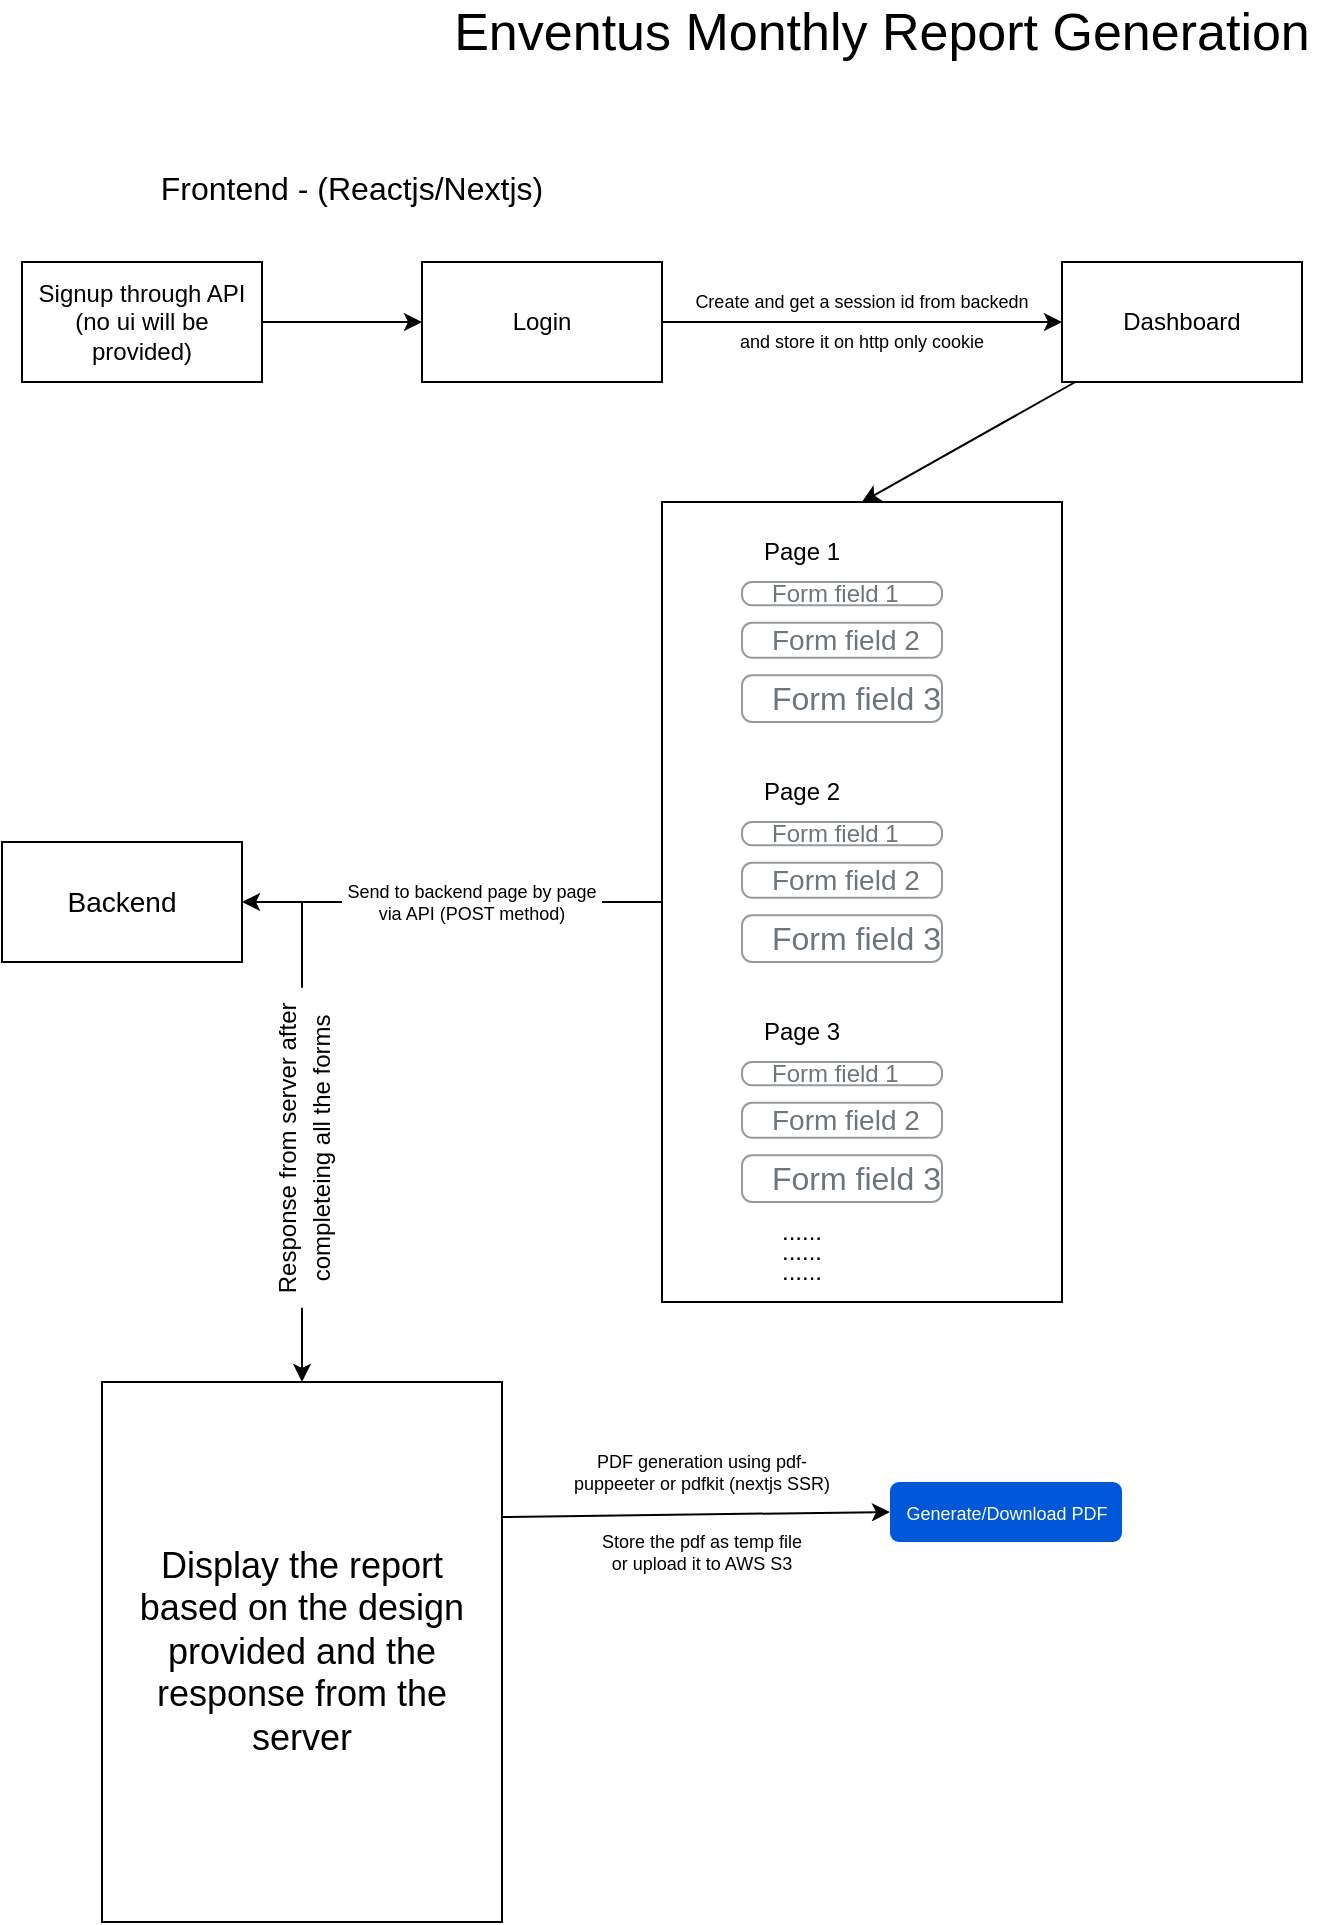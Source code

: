 <mxfile>
    <diagram id="tjr0KV7zV0hN4LQD4Q6c" name="Page-1">
        <mxGraphModel dx="1155" dy="649" grid="1" gridSize="10" guides="1" tooltips="1" connect="1" arrows="1" fold="1" page="1" pageScale="1" pageWidth="850" pageHeight="1100" math="0" shadow="0">
            <root>
                <mxCell id="0"/>
                <mxCell id="1" parent="0"/>
                <mxCell id="4" style="edgeStyle=none;html=1;entryX=0;entryY=0.5;entryDx=0;entryDy=0;" edge="1" parent="1" source="2" target="3">
                    <mxGeometry relative="1" as="geometry"/>
                </mxCell>
                <mxCell id="2" value="Signup through API (no ui will be provided)" style="rounded=0;whiteSpace=wrap;html=1;" vertex="1" parent="1">
                    <mxGeometry x="40" y="160" width="120" height="60" as="geometry"/>
                </mxCell>
                <mxCell id="6" style="edgeStyle=none;html=1;entryX=0;entryY=0.5;entryDx=0;entryDy=0;" edge="1" parent="1" source="3" target="5">
                    <mxGeometry relative="1" as="geometry"/>
                </mxCell>
                <mxCell id="3" value="Login" style="rounded=0;whiteSpace=wrap;html=1;" vertex="1" parent="1">
                    <mxGeometry x="240" y="160" width="120" height="60" as="geometry"/>
                </mxCell>
                <mxCell id="34" style="edgeStyle=none;html=1;entryX=0.5;entryY=0;entryDx=0;entryDy=0;" edge="1" parent="1" source="5" target="16">
                    <mxGeometry relative="1" as="geometry"/>
                </mxCell>
                <mxCell id="5" value="Dashboard" style="rounded=0;whiteSpace=wrap;html=1;" vertex="1" parent="1">
                    <mxGeometry x="560" y="160" width="120" height="60" as="geometry"/>
                </mxCell>
                <mxCell id="44" style="edgeStyle=none;html=1;entryX=1;entryY=0.5;entryDx=0;entryDy=0;fontSize=14;startArrow=none;" edge="1" parent="1" source="40" target="43">
                    <mxGeometry relative="1" as="geometry"/>
                </mxCell>
                <mxCell id="16" value="" style="rounded=0;whiteSpace=wrap;html=1;" vertex="1" parent="1">
                    <mxGeometry x="360" y="280" width="200" height="400" as="geometry"/>
                </mxCell>
                <mxCell id="18" value="" style="group" vertex="1" connectable="0" parent="1">
                    <mxGeometry x="400" y="290" width="100" height="100" as="geometry"/>
                </mxCell>
                <mxCell id="14" value="" style="group" vertex="1" connectable="0" parent="18">
                    <mxGeometry y="30" width="100" height="70" as="geometry"/>
                </mxCell>
                <mxCell id="9" value="Form field 1" style="html=1;shadow=0;dashed=0;shape=mxgraph.bootstrap.rrect;rSize=5;fillColor=none;strokeColor=#999999;align=left;spacing=15;fontSize=12;fontColor=#6C767D;" vertex="1" parent="14">
                    <mxGeometry width="100" height="11.667" as="geometry"/>
                </mxCell>
                <mxCell id="11" value="Form field 2" style="html=1;shadow=0;dashed=0;shape=mxgraph.bootstrap.rrect;rSize=5;fillColor=none;strokeColor=#999999;align=left;spacing=15;fontSize=14;fontColor=#6C767D;" vertex="1" parent="14">
                    <mxGeometry y="20.417" width="100" height="17.5" as="geometry"/>
                </mxCell>
                <mxCell id="13" value="Form field 3" style="html=1;shadow=0;dashed=0;shape=mxgraph.bootstrap.rrect;rSize=5;fillColor=none;strokeColor=#999999;align=left;spacing=15;fontSize=16;fontColor=#6C767D;" vertex="1" parent="14">
                    <mxGeometry y="46.667" width="100" height="23.333" as="geometry"/>
                </mxCell>
                <mxCell id="17" value="Page 1" style="text;html=1;strokeColor=none;fillColor=none;align=center;verticalAlign=middle;whiteSpace=wrap;rounded=0;" vertex="1" parent="18">
                    <mxGeometry width="60" height="30" as="geometry"/>
                </mxCell>
                <mxCell id="19" value="" style="group" vertex="1" connectable="0" parent="1">
                    <mxGeometry x="400" y="410" width="100" height="100" as="geometry"/>
                </mxCell>
                <mxCell id="20" value="" style="group" vertex="1" connectable="0" parent="19">
                    <mxGeometry y="30" width="100" height="70" as="geometry"/>
                </mxCell>
                <mxCell id="21" value="Form field 1" style="html=1;shadow=0;dashed=0;shape=mxgraph.bootstrap.rrect;rSize=5;fillColor=none;strokeColor=#999999;align=left;spacing=15;fontSize=12;fontColor=#6C767D;" vertex="1" parent="20">
                    <mxGeometry width="100" height="11.667" as="geometry"/>
                </mxCell>
                <mxCell id="22" value="Form field 2" style="html=1;shadow=0;dashed=0;shape=mxgraph.bootstrap.rrect;rSize=5;fillColor=none;strokeColor=#999999;align=left;spacing=15;fontSize=14;fontColor=#6C767D;" vertex="1" parent="20">
                    <mxGeometry y="20.417" width="100" height="17.5" as="geometry"/>
                </mxCell>
                <mxCell id="23" value="Form field 3" style="html=1;shadow=0;dashed=0;shape=mxgraph.bootstrap.rrect;rSize=5;fillColor=none;strokeColor=#999999;align=left;spacing=15;fontSize=16;fontColor=#6C767D;" vertex="1" parent="20">
                    <mxGeometry y="46.667" width="100" height="23.333" as="geometry"/>
                </mxCell>
                <mxCell id="24" value="Page 2" style="text;html=1;strokeColor=none;fillColor=none;align=center;verticalAlign=middle;whiteSpace=wrap;rounded=0;" vertex="1" parent="19">
                    <mxGeometry width="60" height="30" as="geometry"/>
                </mxCell>
                <mxCell id="25" value="" style="group" vertex="1" connectable="0" parent="1">
                    <mxGeometry x="400" y="530" width="100" height="100" as="geometry"/>
                </mxCell>
                <mxCell id="26" value="" style="group" vertex="1" connectable="0" parent="25">
                    <mxGeometry y="30" width="100" height="70" as="geometry"/>
                </mxCell>
                <mxCell id="27" value="Form field 1" style="html=1;shadow=0;dashed=0;shape=mxgraph.bootstrap.rrect;rSize=5;fillColor=none;strokeColor=#999999;align=left;spacing=15;fontSize=12;fontColor=#6C767D;" vertex="1" parent="26">
                    <mxGeometry width="100" height="11.667" as="geometry"/>
                </mxCell>
                <mxCell id="28" value="Form field 2" style="html=1;shadow=0;dashed=0;shape=mxgraph.bootstrap.rrect;rSize=5;fillColor=none;strokeColor=#999999;align=left;spacing=15;fontSize=14;fontColor=#6C767D;" vertex="1" parent="26">
                    <mxGeometry y="20.417" width="100" height="17.5" as="geometry"/>
                </mxCell>
                <mxCell id="29" value="Form field 3" style="html=1;shadow=0;dashed=0;shape=mxgraph.bootstrap.rrect;rSize=5;fillColor=none;strokeColor=#999999;align=left;spacing=15;fontSize=16;fontColor=#6C767D;" vertex="1" parent="26">
                    <mxGeometry y="46.667" width="100" height="23.333" as="geometry"/>
                </mxCell>
                <mxCell id="30" value="Page 3" style="text;html=1;strokeColor=none;fillColor=none;align=center;verticalAlign=middle;whiteSpace=wrap;rounded=0;" vertex="1" parent="25">
                    <mxGeometry width="60" height="30" as="geometry"/>
                </mxCell>
                <mxCell id="31" value="......" style="text;html=1;strokeColor=none;fillColor=none;align=center;verticalAlign=middle;whiteSpace=wrap;rounded=0;" vertex="1" parent="1">
                    <mxGeometry x="400" y="640" width="60" height="10" as="geometry"/>
                </mxCell>
                <mxCell id="32" value="......" style="text;html=1;strokeColor=none;fillColor=none;align=center;verticalAlign=middle;whiteSpace=wrap;rounded=0;" vertex="1" parent="1">
                    <mxGeometry x="400" y="650" width="60" height="10" as="geometry"/>
                </mxCell>
                <mxCell id="33" value="......" style="text;html=1;strokeColor=none;fillColor=none;align=center;verticalAlign=middle;whiteSpace=wrap;rounded=0;" vertex="1" parent="1">
                    <mxGeometry x="400" y="660" width="60" height="10" as="geometry"/>
                </mxCell>
                <mxCell id="36" value="&lt;font style=&quot;font-size: 26px;&quot;&gt;Enventus Monthly Report Generation&lt;/font&gt;" style="text;html=1;strokeColor=none;fillColor=none;align=center;verticalAlign=middle;whiteSpace=wrap;rounded=0;" vertex="1" parent="1">
                    <mxGeometry x="240" y="30" width="460" height="30" as="geometry"/>
                </mxCell>
                <mxCell id="37" value="&lt;span style=&quot;font-size: 16px;&quot;&gt;Frontend - (Reactjs/Nextjs)&lt;/span&gt;" style="text;html=1;strokeColor=none;fillColor=none;align=center;verticalAlign=middle;whiteSpace=wrap;rounded=0;fontSize=26;" vertex="1" parent="1">
                    <mxGeometry x="80" y="100" width="250" height="40" as="geometry"/>
                </mxCell>
                <mxCell id="38" value="&lt;font style=&quot;font-size: 9px;&quot;&gt;Create and get a session id from backedn and store it on http only cookie&lt;/font&gt;" style="text;html=1;strokeColor=none;fillColor=none;align=center;verticalAlign=middle;whiteSpace=wrap;rounded=0;fontSize=16;" vertex="1" parent="1">
                    <mxGeometry x="370" y="172" width="180" height="30" as="geometry"/>
                </mxCell>
                <mxCell id="43" value="&lt;font style=&quot;font-size: 14px;&quot;&gt;Backend&lt;/font&gt;" style="rounded=0;whiteSpace=wrap;html=1;fontSize=9;" vertex="1" parent="1">
                    <mxGeometry x="30" y="450" width="120" height="60" as="geometry"/>
                </mxCell>
                <mxCell id="45" value="" style="edgeStyle=none;html=1;entryX=1;entryY=0.5;entryDx=0;entryDy=0;fontSize=14;endArrow=none;" edge="1" parent="1" source="16" target="40">
                    <mxGeometry relative="1" as="geometry">
                        <mxPoint x="370" y="480" as="sourcePoint"/>
                        <mxPoint x="150" y="480" as="targetPoint"/>
                    </mxGeometry>
                </mxCell>
                <mxCell id="40" value="Send to backend page by page via API (POST method)" style="text;html=1;strokeColor=none;fillColor=none;align=center;verticalAlign=middle;whiteSpace=wrap;rounded=0;fontSize=9;" vertex="1" parent="1">
                    <mxGeometry x="200" y="465" width="130" height="30" as="geometry"/>
                </mxCell>
                <mxCell id="54" style="edgeStyle=none;html=1;exitX=1;exitY=0.25;exitDx=0;exitDy=0;entryX=0;entryY=0.5;entryDx=0;entryDy=0;fontSize=9;" edge="1" parent="1" source="46" target="53">
                    <mxGeometry relative="1" as="geometry"/>
                </mxCell>
                <mxCell id="46" value="" style="rounded=0;whiteSpace=wrap;html=1;" vertex="1" parent="1">
                    <mxGeometry x="80" y="720" width="200" height="270" as="geometry"/>
                </mxCell>
                <mxCell id="47" value="" style="endArrow=classic;html=1;fontSize=14;entryX=0.5;entryY=0;entryDx=0;entryDy=0;startArrow=none;" edge="1" parent="1" source="48" target="46">
                    <mxGeometry width="50" height="50" relative="1" as="geometry">
                        <mxPoint x="180" y="480" as="sourcePoint"/>
                        <mxPoint x="460" y="600" as="targetPoint"/>
                    </mxGeometry>
                </mxCell>
                <mxCell id="50" value="" style="endArrow=none;html=1;fontSize=14;entryX=1;entryY=0.5;entryDx=0;entryDy=0;" edge="1" parent="1" target="48">
                    <mxGeometry width="50" height="50" relative="1" as="geometry">
                        <mxPoint x="180" y="480" as="sourcePoint"/>
                        <mxPoint x="180" y="720" as="targetPoint"/>
                    </mxGeometry>
                </mxCell>
                <mxCell id="48" value="&lt;font style=&quot;font-size: 12px;&quot;&gt;Response from server after completeing all the forms&lt;/font&gt;" style="text;html=1;strokeColor=none;fillColor=none;align=center;verticalAlign=middle;whiteSpace=wrap;rounded=0;fontSize=14;rotation=-90;" vertex="1" parent="1">
                    <mxGeometry x="100" y="580.42" width="160" height="45" as="geometry"/>
                </mxCell>
                <mxCell id="52" value="&lt;font style=&quot;font-size: 18px;&quot;&gt;Display the report based on the design provided and the response from the server&lt;/font&gt;" style="text;html=1;strokeColor=none;fillColor=none;align=center;verticalAlign=middle;whiteSpace=wrap;rounded=0;fontSize=12;" vertex="1" parent="1">
                    <mxGeometry x="90" y="765" width="180" height="180" as="geometry"/>
                </mxCell>
                <mxCell id="53" value="&lt;font style=&quot;font-size: 9px;&quot;&gt;Generate/Download PDF&lt;/font&gt;" style="rounded=1;fillColor=#0057D8;strokeColor=none;html=1;fontColor=#ffffff;align=center;verticalAlign=middle;fontStyle=0;fontSize=12;sketch=0;" vertex="1" parent="1">
                    <mxGeometry x="474" y="770" width="116" height="30" as="geometry"/>
                </mxCell>
                <mxCell id="55" value="PDF generation using pdf-puppeeter or pdfkit (nextjs SSR)" style="text;html=1;strokeColor=none;fillColor=none;align=center;verticalAlign=middle;whiteSpace=wrap;rounded=0;fontSize=9;" vertex="1" parent="1">
                    <mxGeometry x="310" y="750" width="140" height="30" as="geometry"/>
                </mxCell>
                <mxCell id="56" value="Store the pdf as temp file or upload it to AWS S3" style="text;html=1;strokeColor=none;fillColor=none;align=center;verticalAlign=middle;whiteSpace=wrap;rounded=0;fontSize=9;" vertex="1" parent="1">
                    <mxGeometry x="325" y="790" width="110" height="30" as="geometry"/>
                </mxCell>
            </root>
        </mxGraphModel>
    </diagram>
</mxfile>